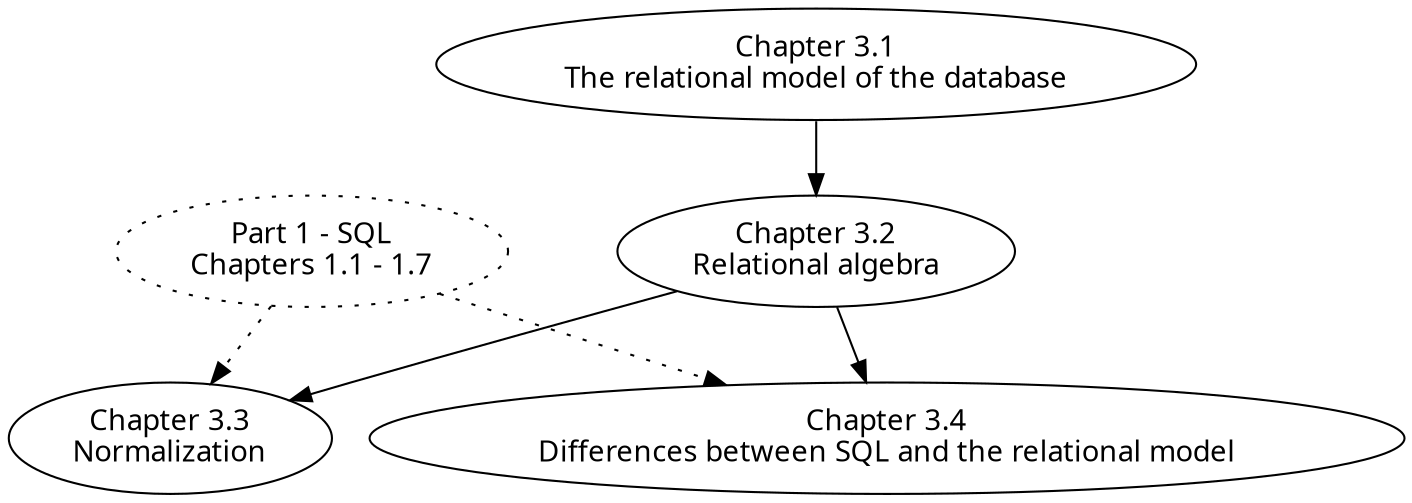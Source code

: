 // To build:
// 1. install graphviz
// 2. run 'dot -Tsvg chapter_dependencies.dot > chapter_dependencies.svg' in this directory

digraph {
  node [ fontname="sans-serif" ]

  p1 [ label="Part 1 - SQL\nChapters 1.1 - 1.7" style=dotted]
  c1 [ label="Chapter 3.1\nThe relational model of the database" ]
  c2 [ label="Chapter 3.2\nRelational algebra" ]
  c3 [ label="Chapter 3.3\nNormalization" ]
  c4 [ label="Chapter 3.4\nDifferences between SQL and the relational model" ]

  c1 -> c2
  c2 -> c4
  c2 -> c3
  p1 -> c3 [style=dotted]
  p1 -> c4 [style=dotted]
}
